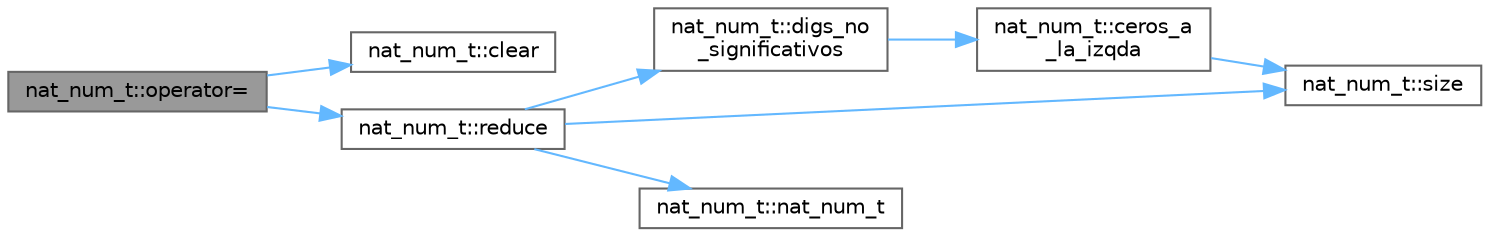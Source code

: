 digraph "nat_num_t::operator="
{
 // INTERACTIVE_SVG=YES
 // LATEX_PDF_SIZE
  bgcolor="transparent";
  edge [fontname=Helvetica,fontsize=10,labelfontname=Helvetica,labelfontsize=10];
  node [fontname=Helvetica,fontsize=10,shape=box,height=0.2,width=0.4];
  rankdir="LR";
  Node1 [label="nat_num_t::operator=",height=0.2,width=0.4,color="gray40", fillcolor="grey60", style="filled", fontcolor="black",tooltip=" "];
  Node1 -> Node2 [color="steelblue1",style="solid"];
  Node2 [label="nat_num_t::clear",height=0.2,width=0.4,color="grey40", fillcolor="white", style="filled",URL="$classnat__num__t.html#a296e66bafb159169f28cab2ef1357f14",tooltip=" "];
  Node1 -> Node3 [color="steelblue1",style="solid"];
  Node3 [label="nat_num_t::reduce",height=0.2,width=0.4,color="grey40", fillcolor="white", style="filled",URL="$classnat__num__t.html#a5a1e29dfd320bf08016a2f0227621f0d",tooltip=" "];
  Node3 -> Node4 [color="steelblue1",style="solid"];
  Node4 [label="nat_num_t::digs_no\l_significativos",height=0.2,width=0.4,color="grey40", fillcolor="white", style="filled",URL="$classnat__num__t.html#a14b63725918fba3ba1f731c3cda4b6ca",tooltip=" "];
  Node4 -> Node5 [color="steelblue1",style="solid"];
  Node5 [label="nat_num_t::ceros_a\l_la_izqda",height=0.2,width=0.4,color="grey40", fillcolor="white", style="filled",URL="$classnat__num__t.html#a2a7eae79a48f9b29a40c9103cfac72d7",tooltip=" "];
  Node5 -> Node6 [color="steelblue1",style="solid"];
  Node6 [label="nat_num_t::size",height=0.2,width=0.4,color="grey40", fillcolor="white", style="filled",URL="$classnat__num__t.html#a3f420ff49cf6b55ef38936b2035a4071",tooltip=" "];
  Node3 -> Node7 [color="steelblue1",style="solid"];
  Node7 [label="nat_num_t::nat_num_t",height=0.2,width=0.4,color="grey40", fillcolor="white", style="filled",URL="$classnat__num__t.html#a8f8bdd2355aab6b9b24f4c87cd68f5b7",tooltip=" "];
  Node3 -> Node6 [color="steelblue1",style="solid"];
}
